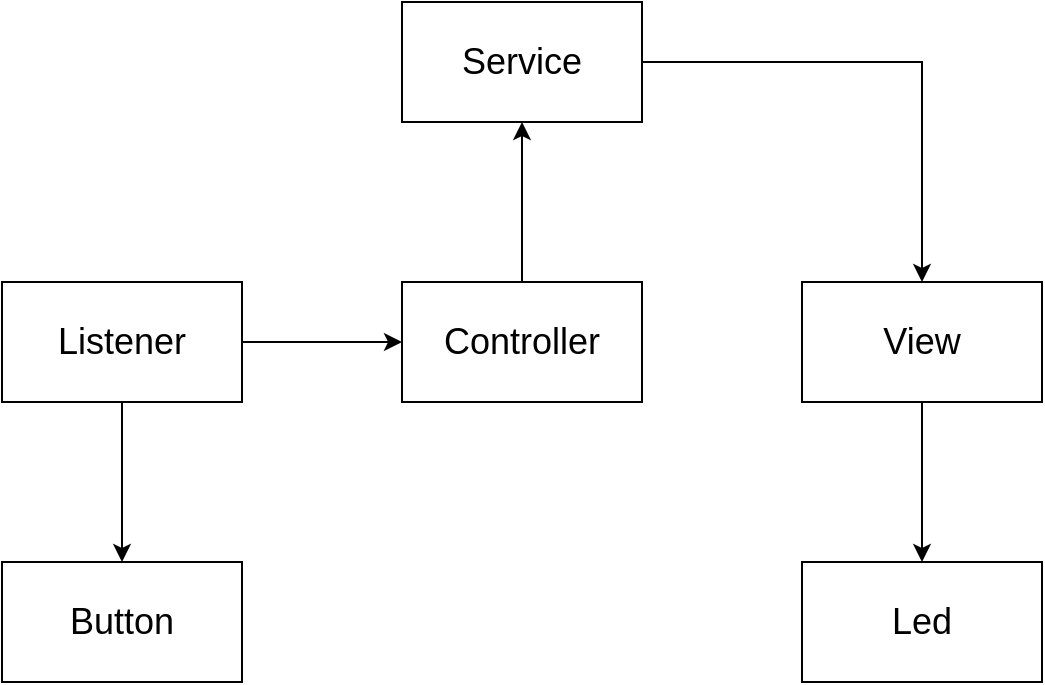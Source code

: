 <mxfile>
    <diagram id="rwZVFnb9-4XuviEcM_qo" name="페이지-1">
        <mxGraphModel dx="990" dy="574" grid="1" gridSize="10" guides="1" tooltips="1" connect="1" arrows="1" fold="1" page="1" pageScale="1" pageWidth="827" pageHeight="1169" math="0" shadow="0">
            <root>
                <mxCell id="0"/>
                <mxCell id="1" parent="0"/>
                <mxCell id="2" value="Button" style="whiteSpace=wrap;html=1;fontSize=18;" parent="1" vertex="1">
                    <mxGeometry x="110" y="400" width="120" height="60" as="geometry"/>
                </mxCell>
                <mxCell id="6" value="" style="edgeStyle=none;html=1;fontSize=18;" parent="1" source="4" target="2" edge="1">
                    <mxGeometry relative="1" as="geometry"/>
                </mxCell>
                <mxCell id="8" value="" style="edgeStyle=none;html=1;fontSize=18;" parent="1" source="4" target="7" edge="1">
                    <mxGeometry relative="1" as="geometry"/>
                </mxCell>
                <mxCell id="4" value="Listener" style="whiteSpace=wrap;html=1;fontSize=18;" parent="1" vertex="1">
                    <mxGeometry x="110" y="260" width="120" height="60" as="geometry"/>
                </mxCell>
                <mxCell id="14" value="" style="edgeStyle=none;html=1;fontSize=18;" parent="1" source="7" target="13" edge="1">
                    <mxGeometry relative="1" as="geometry"/>
                </mxCell>
                <mxCell id="7" value="Controller" style="whiteSpace=wrap;html=1;fontSize=18;" parent="1" vertex="1">
                    <mxGeometry x="310" y="260" width="120" height="60" as="geometry"/>
                </mxCell>
                <mxCell id="12" value="" style="edgeStyle=none;html=1;fontSize=18;" parent="1" source="9" target="11" edge="1">
                    <mxGeometry relative="1" as="geometry"/>
                </mxCell>
                <mxCell id="9" value="View" style="whiteSpace=wrap;html=1;fontSize=18;" parent="1" vertex="1">
                    <mxGeometry x="510" y="260" width="120" height="60" as="geometry"/>
                </mxCell>
                <mxCell id="11" value="Led" style="whiteSpace=wrap;html=1;fontSize=18;" parent="1" vertex="1">
                    <mxGeometry x="510" y="400" width="120" height="60" as="geometry"/>
                </mxCell>
                <mxCell id="15" style="edgeStyle=orthogonalEdgeStyle;html=1;exitX=1;exitY=0.5;exitDx=0;exitDy=0;entryX=0.5;entryY=0;entryDx=0;entryDy=0;fontSize=18;rounded=0;" parent="1" source="13" target="9" edge="1">
                    <mxGeometry relative="1" as="geometry"/>
                </mxCell>
                <mxCell id="13" value="Service" style="whiteSpace=wrap;html=1;fontSize=18;" parent="1" vertex="1">
                    <mxGeometry x="310" y="120" width="120" height="60" as="geometry"/>
                </mxCell>
            </root>
        </mxGraphModel>
    </diagram>
    <diagram id="JMYObuIH1QSER_L9iBrt" name="페이지-2">
        <mxGraphModel dx="889" dy="575" grid="1" gridSize="10" guides="1" tooltips="1" connect="1" arrows="1" fold="1" page="1" pageScale="1" pageWidth="827" pageHeight="1169" math="0" shadow="0">
            <root>
                <mxCell id="Q607Y2rKxZQUFugG3BdK-0"/>
                <mxCell id="Q607Y2rKxZQUFugG3BdK-1" parent="Q607Y2rKxZQUFugG3BdK-0"/>
                <mxCell id="XUThxh31XiLSm-2z7mRA-0" value="Button" style="whiteSpace=wrap;html=1;fontSize=18;" parent="Q607Y2rKxZQUFugG3BdK-1" vertex="1">
                    <mxGeometry x="150" y="220" width="120" height="60" as="geometry"/>
                </mxCell>
                <mxCell id="XUThxh31XiLSm-2z7mRA-1" value="" style="edgeStyle=none;html=1;fontSize=18;" parent="Q607Y2rKxZQUFugG3BdK-1" source="XUThxh31XiLSm-2z7mRA-2" target="XUThxh31XiLSm-2z7mRA-0" edge="1">
                    <mxGeometry relative="1" as="geometry"/>
                </mxCell>
                <mxCell id="Xn4zP_rzqBb-KwKWEkbt-1" style="edgeStyle=orthogonalEdgeStyle;rounded=0;html=1;exitX=1;exitY=0.5;exitDx=0;exitDy=0;fontSize=18;" parent="Q607Y2rKxZQUFugG3BdK-1" source="XUThxh31XiLSm-2z7mRA-2" target="Xn4zP_rzqBb-KwKWEkbt-0" edge="1">
                    <mxGeometry relative="1" as="geometry"/>
                </mxCell>
                <mxCell id="XUThxh31XiLSm-2z7mRA-2" value="Listener" style="whiteSpace=wrap;html=1;fontSize=18;" parent="Q607Y2rKxZQUFugG3BdK-1" vertex="1">
                    <mxGeometry x="150" y="80" width="120" height="60" as="geometry"/>
                </mxCell>
                <mxCell id="XUThxh31XiLSm-2z7mRA-3" value="LED" style="whiteSpace=wrap;html=1;fontSize=18;" parent="Q607Y2rKxZQUFugG3BdK-1" vertex="1">
                    <mxGeometry x="540" y="220" width="120" height="60" as="geometry"/>
                </mxCell>
                <mxCell id="XUThxh31XiLSm-2z7mRA-6" value="이벤트 감시 기능" style="text;html=1;align=center;verticalAlign=middle;resizable=0;points=[];autosize=1;strokeColor=none;fillColor=none;fontSize=18;" parent="Q607Y2rKxZQUFugG3BdK-1" vertex="1">
                    <mxGeometry x="135" y="50" width="150" height="30" as="geometry"/>
                </mxCell>
                <mxCell id="z8fZrk0xQkMEeZACTWGU-1" style="edgeStyle=orthogonalEdgeStyle;rounded=0;html=1;exitX=1;exitY=0.5;exitDx=0;exitDy=0;entryX=0;entryY=0.5;entryDx=0;entryDy=0;fontSize=18;" parent="Q607Y2rKxZQUFugG3BdK-1" source="Xn4zP_rzqBb-KwKWEkbt-0" target="z8fZrk0xQkMEeZACTWGU-0" edge="1">
                    <mxGeometry relative="1" as="geometry"/>
                </mxCell>
                <mxCell id="Xn4zP_rzqBb-KwKWEkbt-0" value="controller" style="whiteSpace=wrap;html=1;fontSize=18;" parent="Q607Y2rKxZQUFugG3BdK-1" vertex="1">
                    <mxGeometry x="350" y="80" width="120" height="60" as="geometry"/>
                </mxCell>
                <mxCell id="z8fZrk0xQkMEeZACTWGU-2" style="edgeStyle=orthogonalEdgeStyle;rounded=0;html=1;exitX=0.5;exitY=1;exitDx=0;exitDy=0;fontSize=18;" parent="Q607Y2rKxZQUFugG3BdK-1" source="z8fZrk0xQkMEeZACTWGU-0" target="XUThxh31XiLSm-2z7mRA-3" edge="1">
                    <mxGeometry relative="1" as="geometry"/>
                </mxCell>
                <mxCell id="z8fZrk0xQkMEeZACTWGU-0" value="View" style="whiteSpace=wrap;html=1;fontSize=18;" parent="Q607Y2rKxZQUFugG3BdK-1" vertex="1">
                    <mxGeometry x="540" y="80" width="120" height="60" as="geometry"/>
                </mxCell>
                <mxCell id="DvL0vwsPSO0-ldlwgtwO-0" value="Data 분배" style="text;html=1;align=center;verticalAlign=middle;resizable=0;points=[];autosize=1;strokeColor=none;fillColor=none;fontSize=18;" vertex="1" parent="Q607Y2rKxZQUFugG3BdK-1">
                    <mxGeometry x="369" y="50" width="90" height="30" as="geometry"/>
                </mxCell>
                <mxCell id="DvL0vwsPSO0-ldlwgtwO-1" value="출력 담당" style="text;html=1;align=center;verticalAlign=middle;resizable=0;points=[];autosize=1;strokeColor=none;fillColor=none;fontSize=18;" vertex="1" parent="Q607Y2rKxZQUFugG3BdK-1">
                    <mxGeometry x="555" y="50" width="90" height="30" as="geometry"/>
                </mxCell>
                <mxCell id="DvL0vwsPSO0-ldlwgtwO-2" value="밝기에 따른 LED 개수 ON/OFF" style="text;html=1;align=center;verticalAlign=middle;resizable=0;points=[];autosize=1;strokeColor=none;fillColor=none;fontSize=18;" vertex="1" parent="Q607Y2rKxZQUFugG3BdK-1">
                    <mxGeometry x="470" y="280" width="260" height="30" as="geometry"/>
                </mxCell>
                <mxCell id="DvL0vwsPSO0-ldlwgtwO-3" value="밝기 조정 버튼" style="text;html=1;align=center;verticalAlign=middle;resizable=0;points=[];autosize=1;strokeColor=none;fillColor=none;fontSize=18;" vertex="1" parent="Q607Y2rKxZQUFugG3BdK-1">
                    <mxGeometry x="145" y="280" width="130" height="30" as="geometry"/>
                </mxCell>
                <mxCell id="DvL0vwsPSO0-ldlwgtwO-4" value="상태 머신" style="text;html=1;align=center;verticalAlign=middle;resizable=0;points=[];autosize=1;strokeColor=none;fillColor=none;fontSize=18;" vertex="1" parent="Q607Y2rKxZQUFugG3BdK-1">
                    <mxGeometry x="369" y="140" width="90" height="30" as="geometry"/>
                </mxCell>
                <mxCell id="DvL0vwsPSO0-ldlwgtwO-5" value="과제 : 버튼 1개로 LED 5개 제어&lt;br&gt;한번 누를때마다 한개씩 켜지다가 5개 넘어가면 다꺼짐" style="text;html=1;align=center;verticalAlign=middle;resizable=0;points=[];autosize=1;strokeColor=none;fillColor=none;fontSize=18;" vertex="1" parent="Q607Y2rKxZQUFugG3BdK-1">
                    <mxGeometry x="170" y="320" width="450" height="50" as="geometry"/>
                </mxCell>
            </root>
        </mxGraphModel>
    </diagram>
    <diagram id="QWQgNj7xaS9iXt1IkC2c" name="Page-3">
        <mxGraphModel dx="1080" dy="391" grid="1" gridSize="10" guides="1" tooltips="1" connect="1" arrows="1" fold="1" page="1" pageScale="1" pageWidth="827" pageHeight="1169" math="0" shadow="0">
            <root>
                <mxCell id="5h07jUuK7hL_kC0C71E2-0"/>
                <mxCell id="5h07jUuK7hL_kC0C71E2-1" parent="5h07jUuK7hL_kC0C71E2-0"/>
                <mxCell id="5h07jUuK7hL_kC0C71E2-2" value="Button" style="whiteSpace=wrap;html=1;fontSize=18;" parent="5h07jUuK7hL_kC0C71E2-1" vertex="1">
                    <mxGeometry x="119" y="470" width="120" height="60" as="geometry"/>
                </mxCell>
                <mxCell id="5h07jUuK7hL_kC0C71E2-3" value="" style="edgeStyle=none;html=1;fontSize=18;" parent="5h07jUuK7hL_kC0C71E2-1" source="5h07jUuK7hL_kC0C71E2-5" target="5h07jUuK7hL_kC0C71E2-2" edge="1">
                    <mxGeometry relative="1" as="geometry"/>
                </mxCell>
                <mxCell id="5h07jUuK7hL_kC0C71E2-4" value="" style="edgeStyle=none;html=1;fontSize=18;" parent="5h07jUuK7hL_kC0C71E2-1" source="5h07jUuK7hL_kC0C71E2-5" target="5h07jUuK7hL_kC0C71E2-7" edge="1">
                    <mxGeometry relative="1" as="geometry"/>
                </mxCell>
                <mxCell id="5h07jUuK7hL_kC0C71E2-5" value="Listener" style="whiteSpace=wrap;html=1;fontSize=18;" parent="5h07jUuK7hL_kC0C71E2-1" vertex="1">
                    <mxGeometry x="119" y="330" width="120" height="60" as="geometry"/>
                </mxCell>
                <mxCell id="5h07jUuK7hL_kC0C71E2-6" value="" style="edgeStyle=none;html=1;fontSize=18;" parent="5h07jUuK7hL_kC0C71E2-1" source="5h07jUuK7hL_kC0C71E2-7" target="5h07jUuK7hL_kC0C71E2-12" edge="1">
                    <mxGeometry relative="1" as="geometry"/>
                </mxCell>
                <mxCell id="5h07jUuK7hL_kC0C71E2-7" value="Controller" style="whiteSpace=wrap;html=1;fontSize=18;" parent="5h07jUuK7hL_kC0C71E2-1" vertex="1">
                    <mxGeometry x="319" y="330" width="120" height="60" as="geometry"/>
                </mxCell>
                <mxCell id="5h07jUuK7hL_kC0C71E2-8" value="" style="edgeStyle=none;html=1;fontSize=18;" parent="5h07jUuK7hL_kC0C71E2-1" source="5h07jUuK7hL_kC0C71E2-9" target="5h07jUuK7hL_kC0C71E2-10" edge="1">
                    <mxGeometry relative="1" as="geometry"/>
                </mxCell>
                <mxCell id="ikoayu39LveeOcxt5L2B-4" style="edgeStyle=none;html=1;exitX=1;exitY=0;exitDx=0;exitDy=0;" parent="5h07jUuK7hL_kC0C71E2-1" source="5h07jUuK7hL_kC0C71E2-9" edge="1">
                    <mxGeometry relative="1" as="geometry">
                        <mxPoint x="639.235" y="160" as="targetPoint"/>
                    </mxGeometry>
                </mxCell>
                <mxCell id="5h07jUuK7hL_kC0C71E2-9" value="View" style="whiteSpace=wrap;html=1;fontSize=18;" parent="5h07jUuK7hL_kC0C71E2-1" vertex="1">
                    <mxGeometry x="519" y="330" width="120" height="60" as="geometry"/>
                </mxCell>
                <mxCell id="5h07jUuK7hL_kC0C71E2-10" value="Led" style="whiteSpace=wrap;html=1;fontSize=18;" parent="5h07jUuK7hL_kC0C71E2-1" vertex="1">
                    <mxGeometry x="519" y="470" width="120" height="60" as="geometry"/>
                </mxCell>
                <mxCell id="5h07jUuK7hL_kC0C71E2-11" style="edgeStyle=orthogonalEdgeStyle;html=1;exitX=1;exitY=0.5;exitDx=0;exitDy=0;entryX=0.5;entryY=0;entryDx=0;entryDy=0;fontSize=18;rounded=0;" parent="5h07jUuK7hL_kC0C71E2-1" source="5h07jUuK7hL_kC0C71E2-12" target="5h07jUuK7hL_kC0C71E2-9" edge="1">
                    <mxGeometry relative="1" as="geometry"/>
                </mxCell>
                <mxCell id="ikoayu39LveeOcxt5L2B-3" style="edgeStyle=none;html=1;exitX=1;exitY=0;exitDx=0;exitDy=0;entryX=0;entryY=0.5;entryDx=0;entryDy=0;" parent="5h07jUuK7hL_kC0C71E2-1" source="5h07jUuK7hL_kC0C71E2-12" target="ikoayu39LveeOcxt5L2B-1" edge="1">
                    <mxGeometry relative="1" as="geometry">
                        <Array as="points">
                            <mxPoint x="439" y="130"/>
                        </Array>
                    </mxGeometry>
                </mxCell>
                <mxCell id="5h07jUuK7hL_kC0C71E2-12" value="Service" style="whiteSpace=wrap;html=1;fontSize=18;" parent="5h07jUuK7hL_kC0C71E2-1" vertex="1">
                    <mxGeometry x="319" y="190" width="120" height="60" as="geometry"/>
                </mxCell>
                <mxCell id="JslcRb93tGOdgrSZfQcE-0" value="이벤트 감시 기능" style="text;html=1;align=center;verticalAlign=middle;resizable=0;points=[];autosize=1;strokeColor=none;fillColor=none;fontSize=18;" parent="5h07jUuK7hL_kC0C71E2-1" vertex="1">
                    <mxGeometry x="109" y="300" width="150" height="30" as="geometry"/>
                </mxCell>
                <mxCell id="JslcRb93tGOdgrSZfQcE-1" value="Data 분배" style="text;html=1;align=center;verticalAlign=middle;resizable=0;points=[];autosize=1;strokeColor=none;fillColor=none;fontSize=18;" parent="5h07jUuK7hL_kC0C71E2-1" vertex="1">
                    <mxGeometry x="343" y="300" width="90" height="30" as="geometry"/>
                </mxCell>
                <mxCell id="JslcRb93tGOdgrSZfQcE-2" value="출력 담당" style="text;html=1;align=center;verticalAlign=middle;resizable=0;points=[];autosize=1;strokeColor=none;fillColor=none;fontSize=18;" parent="5h07jUuK7hL_kC0C71E2-1" vertex="1">
                    <mxGeometry x="529" y="300" width="90" height="30" as="geometry"/>
                </mxCell>
                <mxCell id="8RJoNgfPAQQQIVhC-n6s-0" value="밝기에 따른 LED 개수 ON/OFF" style="text;html=1;align=center;verticalAlign=middle;resizable=0;points=[];autosize=1;strokeColor=none;fillColor=none;fontSize=18;" parent="5h07jUuK7hL_kC0C71E2-1" vertex="1">
                    <mxGeometry x="434" y="530" width="260" height="30" as="geometry"/>
                </mxCell>
                <mxCell id="8RJoNgfPAQQQIVhC-n6s-1" value="밝기 조정 버튼" style="text;html=1;align=center;verticalAlign=middle;resizable=0;points=[];autosize=1;strokeColor=none;fillColor=none;fontSize=18;" parent="5h07jUuK7hL_kC0C71E2-1" vertex="1">
                    <mxGeometry x="109" y="530" width="130" height="30" as="geometry"/>
                </mxCell>
                <mxCell id="ikoayu39LveeOcxt5L2B-0" value="상태 머신" style="text;html=1;align=center;verticalAlign=middle;resizable=0;points=[];autosize=1;strokeColor=none;fillColor=none;fontSize=18;" parent="5h07jUuK7hL_kC0C71E2-1" vertex="1">
                    <mxGeometry x="334" y="160" width="90" height="30" as="geometry"/>
                </mxCell>
                <mxCell id="ikoayu39LveeOcxt5L2B-1" value="&amp;lt;&amp;lt;enum&amp;gt;&amp;gt;&lt;br&gt;lightState" style="whiteSpace=wrap;html=1;fontSize=18;" parent="5h07jUuK7hL_kC0C71E2-1" vertex="1">
                    <mxGeometry x="519" y="100" width="120" height="60" as="geometry"/>
                </mxCell>
            </root>
        </mxGraphModel>
    </diagram>
    <diagram id="5aWoL5b623gk_hBhjLDa" name="Page-4">
        <mxGraphModel dx="990" dy="574" grid="1" gridSize="10" guides="1" tooltips="1" connect="1" arrows="1" fold="1" page="1" pageScale="1" pageWidth="827" pageHeight="1169" math="0" shadow="0">
            <root>
                <mxCell id="2PxVSmzDnWjnGNBgVdW4-0"/>
                <mxCell id="2PxVSmzDnWjnGNBgVdW4-1" parent="2PxVSmzDnWjnGNBgVdW4-0"/>
                <mxCell id="2PxVSmzDnWjnGNBgVdW4-2" value="" style="edgeStyle=none;html=1;fontSize=14;rounded=1;" parent="2PxVSmzDnWjnGNBgVdW4-1" source="2PxVSmzDnWjnGNBgVdW4-5" target="2PxVSmzDnWjnGNBgVdW4-8" edge="1">
                    <mxGeometry relative="1" as="geometry"/>
                </mxCell>
                <mxCell id="2PxVSmzDnWjnGNBgVdW4-3" value="" style="edgeStyle=none;html=1;fontSize=14;rounded=1;" parent="2PxVSmzDnWjnGNBgVdW4-1" source="2PxVSmzDnWjnGNBgVdW4-5" target="2PxVSmzDnWjnGNBgVdW4-6" edge="1">
                    <mxGeometry relative="1" as="geometry"/>
                </mxCell>
                <mxCell id="2PxVSmzDnWjnGNBgVdW4-4" style="edgeStyle=none;html=1;exitX=0.5;exitY=1;exitDx=0;exitDy=0;entryX=0.5;entryY=0;entryDx=0;entryDy=0;fontSize=14;rounded=1;" parent="2PxVSmzDnWjnGNBgVdW4-1" source="2PxVSmzDnWjnGNBgVdW4-5" target="2PxVSmzDnWjnGNBgVdW4-21" edge="1">
                    <mxGeometry relative="1" as="geometry">
                        <Array as="points">
                            <mxPoint x="180" y="260"/>
                            <mxPoint x="340" y="260"/>
                        </Array>
                    </mxGeometry>
                </mxCell>
                <mxCell id="2PxVSmzDnWjnGNBgVdW4-5" value="&lt;b&gt;&lt;font style=&quot;font-size: 14px&quot;&gt;Listener&lt;/font&gt;&lt;/b&gt;" style="rounded=1;whiteSpace=wrap;html=1;" parent="2PxVSmzDnWjnGNBgVdW4-1" vertex="1">
                    <mxGeometry x="120" y="200" width="120" height="40" as="geometry"/>
                </mxCell>
                <mxCell id="2PxVSmzDnWjnGNBgVdW4-6" value="&lt;span style=&quot;font-size: 14px&quot;&gt;&lt;b&gt;Button&lt;/b&gt;&lt;/span&gt;" style="rounded=1;whiteSpace=wrap;html=1;" parent="2PxVSmzDnWjnGNBgVdW4-1" vertex="1">
                    <mxGeometry x="120" y="280" width="120" height="40" as="geometry"/>
                </mxCell>
                <mxCell id="2PxVSmzDnWjnGNBgVdW4-7" value="" style="edgeStyle=none;html=1;fontSize=14;rounded=1;" parent="2PxVSmzDnWjnGNBgVdW4-1" source="2PxVSmzDnWjnGNBgVdW4-8" target="2PxVSmzDnWjnGNBgVdW4-10" edge="1">
                    <mxGeometry relative="1" as="geometry"/>
                </mxCell>
                <mxCell id="2PxVSmzDnWjnGNBgVdW4-8" value="&lt;b&gt;&lt;font style=&quot;font-size: 14px&quot;&gt;Controller&lt;/font&gt;&lt;/b&gt;" style="rounded=1;whiteSpace=wrap;html=1;" parent="2PxVSmzDnWjnGNBgVdW4-1" vertex="1">
                    <mxGeometry x="280" y="200" width="120" height="40" as="geometry"/>
                </mxCell>
                <mxCell id="2PxVSmzDnWjnGNBgVdW4-9" style="edgeStyle=none;html=1;exitX=1;exitY=0.5;exitDx=0;exitDy=0;entryX=0.5;entryY=0;entryDx=0;entryDy=0;fontSize=14;rounded=1;" parent="2PxVSmzDnWjnGNBgVdW4-1" source="2PxVSmzDnWjnGNBgVdW4-10" target="2PxVSmzDnWjnGNBgVdW4-12" edge="1">
                    <mxGeometry relative="1" as="geometry">
                        <Array as="points">
                            <mxPoint x="500" y="140"/>
                        </Array>
                    </mxGeometry>
                </mxCell>
                <mxCell id="2PxVSmzDnWjnGNBgVdW4-10" value="&lt;b&gt;&lt;font style=&quot;font-size: 14px&quot;&gt;StandLight&lt;br&gt;Service&lt;/font&gt;&lt;/b&gt;" style="rounded=1;whiteSpace=wrap;html=1;" parent="2PxVSmzDnWjnGNBgVdW4-1" vertex="1">
                    <mxGeometry x="280" y="120" width="120" height="40" as="geometry"/>
                </mxCell>
                <mxCell id="2PxVSmzDnWjnGNBgVdW4-11" value="" style="edgeStyle=none;html=1;fontSize=14;rounded=1;" parent="2PxVSmzDnWjnGNBgVdW4-1" source="2PxVSmzDnWjnGNBgVdW4-12" target="2PxVSmzDnWjnGNBgVdW4-13" edge="1">
                    <mxGeometry relative="1" as="geometry"/>
                </mxCell>
                <mxCell id="2PxVSmzDnWjnGNBgVdW4-12" value="&lt;b&gt;&lt;font style=&quot;font-size: 14px&quot;&gt;View&lt;/font&gt;&lt;/b&gt;" style="rounded=1;whiteSpace=wrap;html=1;" parent="2PxVSmzDnWjnGNBgVdW4-1" vertex="1">
                    <mxGeometry x="440" y="200" width="120" height="40" as="geometry"/>
                </mxCell>
                <mxCell id="2PxVSmzDnWjnGNBgVdW4-13" value="&lt;b&gt;&lt;font style=&quot;font-size: 14px&quot;&gt;LED&lt;/font&gt;&lt;/b&gt;" style="rounded=1;whiteSpace=wrap;html=1;" parent="2PxVSmzDnWjnGNBgVdW4-1" vertex="1">
                    <mxGeometry x="440" y="280" width="120" height="40" as="geometry"/>
                </mxCell>
                <mxCell id="2PxVSmzDnWjnGNBgVdW4-14" value="&lt;b&gt;&lt;font style=&quot;font-size: 14px&quot;&gt;LCD&lt;/font&gt;&lt;/b&gt;" style="rounded=1;whiteSpace=wrap;html=1;" parent="2PxVSmzDnWjnGNBgVdW4-1" vertex="1">
                    <mxGeometry x="600" y="280" width="120" height="40" as="geometry"/>
                </mxCell>
                <mxCell id="2PxVSmzDnWjnGNBgVdW4-15" value="요구 사항&lt;br&gt;스탠드 밝기 조절 + 시계&lt;br&gt;&lt;br&gt;- 1번 버튼 밝기 조절&lt;br&gt;- 2번 시계 BackLight On/Off&lt;br&gt;" style="text;html=1;strokeColor=none;fillColor=none;align=left;verticalAlign=middle;whiteSpace=wrap;rounded=1;fontSize=14;" parent="2PxVSmzDnWjnGNBgVdW4-1" vertex="1">
                    <mxGeometry x="120" y="370" width="520" height="150" as="geometry"/>
                </mxCell>
                <mxCell id="2PxVSmzDnWjnGNBgVdW4-16" value="&lt;span style=&quot;font-size: 14px&quot;&gt;&lt;b&gt;ClockService&lt;/b&gt;&lt;/span&gt;" style="rounded=1;whiteSpace=wrap;html=1;" parent="2PxVSmzDnWjnGNBgVdW4-1" vertex="1">
                    <mxGeometry x="120" y="120" width="120" height="40" as="geometry"/>
                </mxCell>
                <mxCell id="2PxVSmzDnWjnGNBgVdW4-17" value="" style="endArrow=classic;html=1;fontSize=14;entryX=0.5;entryY=1;entryDx=0;entryDy=0;exitX=0.5;exitY=0;exitDx=0;exitDy=0;rounded=1;" parent="2PxVSmzDnWjnGNBgVdW4-1" source="2PxVSmzDnWjnGNBgVdW4-8" target="2PxVSmzDnWjnGNBgVdW4-16" edge="1">
                    <mxGeometry width="50" height="50" relative="1" as="geometry">
                        <mxPoint x="330" y="310" as="sourcePoint"/>
                        <mxPoint x="380" y="260" as="targetPoint"/>
                        <Array as="points">
                            <mxPoint x="340" y="180"/>
                            <mxPoint x="180" y="180"/>
                        </Array>
                    </mxGeometry>
                </mxCell>
                <mxCell id="2PxVSmzDnWjnGNBgVdW4-18" value="" style="endArrow=classic;html=1;fontSize=14;exitX=0.5;exitY=0;exitDx=0;exitDy=0;entryX=0.5;entryY=0;entryDx=0;entryDy=0;rounded=1;" parent="2PxVSmzDnWjnGNBgVdW4-1" source="2PxVSmzDnWjnGNBgVdW4-16" target="2PxVSmzDnWjnGNBgVdW4-20" edge="1">
                    <mxGeometry width="50" height="50" relative="1" as="geometry">
                        <mxPoint x="330" y="220" as="sourcePoint"/>
                        <mxPoint x="380" y="170" as="targetPoint"/>
                        <Array as="points">
                            <mxPoint x="180" y="80"/>
                            <mxPoint x="660" y="80"/>
                        </Array>
                    </mxGeometry>
                </mxCell>
                <mxCell id="2PxVSmzDnWjnGNBgVdW4-19" value="" style="edgeStyle=none;html=1;fontSize=14;rounded=1;" parent="2PxVSmzDnWjnGNBgVdW4-1" source="2PxVSmzDnWjnGNBgVdW4-20" target="2PxVSmzDnWjnGNBgVdW4-14" edge="1">
                    <mxGeometry relative="1" as="geometry"/>
                </mxCell>
                <mxCell id="2PxVSmzDnWjnGNBgVdW4-20" value="&lt;b&gt;&lt;font style=&quot;font-size: 14px&quot;&gt;Clock&lt;br&gt;View&lt;/font&gt;&lt;/b&gt;" style="rounded=1;whiteSpace=wrap;html=1;" parent="2PxVSmzDnWjnGNBgVdW4-1" vertex="1">
                    <mxGeometry x="600" y="200" width="120" height="40" as="geometry"/>
                </mxCell>
                <mxCell id="2PxVSmzDnWjnGNBgVdW4-21" value="&lt;span style=&quot;font-size: 14px&quot;&gt;&lt;b&gt;ClockCheck&lt;/b&gt;&lt;/span&gt;" style="rounded=1;whiteSpace=wrap;html=1;" parent="2PxVSmzDnWjnGNBgVdW4-1" vertex="1">
                    <mxGeometry x="280" y="280" width="120" height="40" as="geometry"/>
                </mxCell>
                <mxCell id="2PxVSmzDnWjnGNBgVdW4-22" value="2" style="text;html=1;strokeColor=none;fillColor=none;align=center;verticalAlign=middle;whiteSpace=wrap;rounded=0;fontSize=14;" parent="2PxVSmzDnWjnGNBgVdW4-1" vertex="1">
                    <mxGeometry x="170" y="260" width="60" height="30" as="geometry"/>
                </mxCell>
                <mxCell id="2PxVSmzDnWjnGNBgVdW4-23" value="5" style="text;html=1;strokeColor=none;fillColor=none;align=center;verticalAlign=middle;whiteSpace=wrap;rounded=0;fontSize=14;" parent="2PxVSmzDnWjnGNBgVdW4-1" vertex="1">
                    <mxGeometry x="490" y="260" width="60" height="30" as="geometry"/>
                </mxCell>
            </root>
        </mxGraphModel>
    </diagram>
    <diagram id="bKTrU44tuVr0iP20ei00" name="Page-5">
        <mxGraphModel dx="1080" dy="820" grid="1" gridSize="10" guides="1" tooltips="1" connect="1" arrows="1" fold="1" page="1" pageScale="1" pageWidth="827" pageHeight="1169" math="0" shadow="0">
            <root>
                <mxCell id="f1mcjPqgYPUA-9DvgXTx-0"/>
                <mxCell id="f1mcjPqgYPUA-9DvgXTx-1" parent="f1mcjPqgYPUA-9DvgXTx-0"/>
                <mxCell id="f1mcjPqgYPUA-9DvgXTx-2" value="" style="edgeStyle=none;html=1;fontSize=14;rounded=1;" edge="1" parent="f1mcjPqgYPUA-9DvgXTx-1" source="f1mcjPqgYPUA-9DvgXTx-5" target="f1mcjPqgYPUA-9DvgXTx-8">
                    <mxGeometry relative="1" as="geometry"/>
                </mxCell>
                <mxCell id="f1mcjPqgYPUA-9DvgXTx-3" value="" style="edgeStyle=none;html=1;fontSize=14;rounded=1;" edge="1" parent="f1mcjPqgYPUA-9DvgXTx-1" source="f1mcjPqgYPUA-9DvgXTx-5" target="f1mcjPqgYPUA-9DvgXTx-6">
                    <mxGeometry relative="1" as="geometry"/>
                </mxCell>
                <mxCell id="f1mcjPqgYPUA-9DvgXTx-4" style="edgeStyle=none;html=1;exitX=0.5;exitY=1;exitDx=0;exitDy=0;entryX=0.5;entryY=0;entryDx=0;entryDy=0;fontSize=14;rounded=1;" edge="1" parent="f1mcjPqgYPUA-9DvgXTx-1" source="f1mcjPqgYPUA-9DvgXTx-5" target="f1mcjPqgYPUA-9DvgXTx-21">
                    <mxGeometry relative="1" as="geometry">
                        <Array as="points">
                            <mxPoint x="254" y="260"/>
                            <mxPoint x="414" y="260"/>
                        </Array>
                    </mxGeometry>
                </mxCell>
                <mxCell id="f1mcjPqgYPUA-9DvgXTx-26" style="edgeStyle=orthogonalEdgeStyle;html=1;exitX=0.5;exitY=1;exitDx=0;exitDy=0;entryX=0.5;entryY=0;entryDx=0;entryDy=0;" edge="1" parent="f1mcjPqgYPUA-9DvgXTx-1" source="f1mcjPqgYPUA-9DvgXTx-5" target="f1mcjPqgYPUA-9DvgXTx-25">
                    <mxGeometry relative="1" as="geometry"/>
                </mxCell>
                <mxCell id="f1mcjPqgYPUA-9DvgXTx-5" value="&lt;b&gt;&lt;font style=&quot;font-size: 14px&quot;&gt;Listener&lt;/font&gt;&lt;/b&gt;" style="rounded=1;whiteSpace=wrap;html=1;" vertex="1" parent="f1mcjPqgYPUA-9DvgXTx-1">
                    <mxGeometry x="194" y="200" width="120" height="40" as="geometry"/>
                </mxCell>
                <mxCell id="f1mcjPqgYPUA-9DvgXTx-6" value="&lt;span style=&quot;font-size: 14px&quot;&gt;&lt;b&gt;Mode&lt;br&gt;Button&lt;/b&gt;&lt;/span&gt;" style="rounded=1;whiteSpace=wrap;html=1;" vertex="1" parent="f1mcjPqgYPUA-9DvgXTx-1">
                    <mxGeometry x="194" y="280" width="120" height="40" as="geometry"/>
                </mxCell>
                <mxCell id="f1mcjPqgYPUA-9DvgXTx-7" value="" style="edgeStyle=none;html=1;fontSize=14;rounded=1;" edge="1" parent="f1mcjPqgYPUA-9DvgXTx-1" source="f1mcjPqgYPUA-9DvgXTx-8" target="f1mcjPqgYPUA-9DvgXTx-10">
                    <mxGeometry relative="1" as="geometry"/>
                </mxCell>
                <mxCell id="f1mcjPqgYPUA-9DvgXTx-8" value="&lt;b&gt;&lt;font style=&quot;font-size: 14px&quot;&gt;Controller&lt;/font&gt;&lt;/b&gt;" style="rounded=1;whiteSpace=wrap;html=1;" vertex="1" parent="f1mcjPqgYPUA-9DvgXTx-1">
                    <mxGeometry x="354" y="200" width="120" height="40" as="geometry"/>
                </mxCell>
                <mxCell id="f1mcjPqgYPUA-9DvgXTx-9" style="edgeStyle=none;html=1;exitX=1;exitY=0.5;exitDx=0;exitDy=0;entryX=0.5;entryY=0;entryDx=0;entryDy=0;fontSize=14;rounded=1;" edge="1" parent="f1mcjPqgYPUA-9DvgXTx-1" source="f1mcjPqgYPUA-9DvgXTx-10" target="f1mcjPqgYPUA-9DvgXTx-12">
                    <mxGeometry relative="1" as="geometry">
                        <Array as="points">
                            <mxPoint x="574" y="140"/>
                        </Array>
                    </mxGeometry>
                </mxCell>
                <mxCell id="f1mcjPqgYPUA-9DvgXTx-10" value="&lt;b&gt;&lt;font style=&quot;font-size: 14px&quot;&gt;StandLight&lt;br&gt;Service&lt;/font&gt;&lt;/b&gt;" style="rounded=1;whiteSpace=wrap;html=1;" vertex="1" parent="f1mcjPqgYPUA-9DvgXTx-1">
                    <mxGeometry x="354" y="120" width="120" height="40" as="geometry"/>
                </mxCell>
                <mxCell id="f1mcjPqgYPUA-9DvgXTx-11" value="" style="edgeStyle=none;html=1;fontSize=14;rounded=1;" edge="1" parent="f1mcjPqgYPUA-9DvgXTx-1" source="f1mcjPqgYPUA-9DvgXTx-12" target="f1mcjPqgYPUA-9DvgXTx-13">
                    <mxGeometry relative="1" as="geometry"/>
                </mxCell>
                <mxCell id="f1mcjPqgYPUA-9DvgXTx-24" style="edgeStyle=orthogonalEdgeStyle;html=1;exitX=0.5;exitY=1;exitDx=0;exitDy=0;entryX=0.5;entryY=0;entryDx=0;entryDy=0;" edge="1" parent="f1mcjPqgYPUA-9DvgXTx-1" source="f1mcjPqgYPUA-9DvgXTx-12" target="f1mcjPqgYPUA-9DvgXTx-14">
                    <mxGeometry relative="1" as="geometry"/>
                </mxCell>
                <mxCell id="f1mcjPqgYPUA-9DvgXTx-12" value="&lt;b&gt;&lt;font style=&quot;font-size: 14px&quot;&gt;View&lt;/font&gt;&lt;/b&gt;" style="rounded=1;whiteSpace=wrap;html=1;" vertex="1" parent="f1mcjPqgYPUA-9DvgXTx-1">
                    <mxGeometry x="514" y="200" width="120" height="40" as="geometry"/>
                </mxCell>
                <mxCell id="f1mcjPqgYPUA-9DvgXTx-13" value="&lt;b&gt;&lt;font style=&quot;font-size: 14px&quot;&gt;LED&lt;/font&gt;&lt;/b&gt;" style="rounded=1;whiteSpace=wrap;html=1;" vertex="1" parent="f1mcjPqgYPUA-9DvgXTx-1">
                    <mxGeometry x="514" y="280" width="120" height="40" as="geometry"/>
                </mxCell>
                <mxCell id="f1mcjPqgYPUA-9DvgXTx-14" value="&lt;b&gt;&lt;font style=&quot;font-size: 14px&quot;&gt;LCD&lt;/font&gt;&lt;/b&gt;" style="rounded=1;whiteSpace=wrap;html=1;" vertex="1" parent="f1mcjPqgYPUA-9DvgXTx-1">
                    <mxGeometry x="674" y="280" width="120" height="40" as="geometry"/>
                </mxCell>
                <mxCell id="f1mcjPqgYPUA-9DvgXTx-15" value="요구 사항&lt;br&gt;스탠드 밝기 조절 + 시계&lt;br&gt;&lt;br&gt;- 1번 버튼 밝기 조절&lt;br&gt;- 2번 시계 BackLight On/Off&lt;br&gt;- LCD에 상태 표시 추가" style="text;html=1;strokeColor=none;fillColor=none;align=left;verticalAlign=middle;whiteSpace=wrap;rounded=1;fontSize=14;" vertex="1" parent="f1mcjPqgYPUA-9DvgXTx-1">
                    <mxGeometry x="194" y="370" width="520" height="150" as="geometry"/>
                </mxCell>
                <mxCell id="f1mcjPqgYPUA-9DvgXTx-16" value="&lt;span style=&quot;font-size: 14px&quot;&gt;&lt;b&gt;ClockService&lt;/b&gt;&lt;/span&gt;" style="rounded=1;whiteSpace=wrap;html=1;" vertex="1" parent="f1mcjPqgYPUA-9DvgXTx-1">
                    <mxGeometry x="194" y="120" width="120" height="40" as="geometry"/>
                </mxCell>
                <mxCell id="f1mcjPqgYPUA-9DvgXTx-17" value="" style="endArrow=classic;html=1;fontSize=14;entryX=0.5;entryY=1;entryDx=0;entryDy=0;exitX=0.5;exitY=0;exitDx=0;exitDy=0;rounded=1;" edge="1" parent="f1mcjPqgYPUA-9DvgXTx-1" source="f1mcjPqgYPUA-9DvgXTx-8" target="f1mcjPqgYPUA-9DvgXTx-16">
                    <mxGeometry width="50" height="50" relative="1" as="geometry">
                        <mxPoint x="404" y="310" as="sourcePoint"/>
                        <mxPoint x="454" y="260" as="targetPoint"/>
                        <Array as="points">
                            <mxPoint x="414" y="180"/>
                            <mxPoint x="254" y="180"/>
                        </Array>
                    </mxGeometry>
                </mxCell>
                <mxCell id="f1mcjPqgYPUA-9DvgXTx-18" value="" style="endArrow=classic;html=1;fontSize=14;exitX=0.5;exitY=0;exitDx=0;exitDy=0;entryX=0.5;entryY=0;entryDx=0;entryDy=0;rounded=1;" edge="1" parent="f1mcjPqgYPUA-9DvgXTx-1" source="f1mcjPqgYPUA-9DvgXTx-16" target="f1mcjPqgYPUA-9DvgXTx-20">
                    <mxGeometry width="50" height="50" relative="1" as="geometry">
                        <mxPoint x="404" y="220" as="sourcePoint"/>
                        <mxPoint x="454" y="170" as="targetPoint"/>
                        <Array as="points">
                            <mxPoint x="254" y="80"/>
                            <mxPoint x="734" y="80"/>
                        </Array>
                    </mxGeometry>
                </mxCell>
                <mxCell id="f1mcjPqgYPUA-9DvgXTx-19" value="" style="edgeStyle=none;html=1;fontSize=14;rounded=1;" edge="1" parent="f1mcjPqgYPUA-9DvgXTx-1" source="f1mcjPqgYPUA-9DvgXTx-20" target="f1mcjPqgYPUA-9DvgXTx-14">
                    <mxGeometry relative="1" as="geometry"/>
                </mxCell>
                <mxCell id="f1mcjPqgYPUA-9DvgXTx-20" value="&lt;b&gt;&lt;font style=&quot;font-size: 14px&quot;&gt;Clock&lt;br&gt;View&lt;/font&gt;&lt;/b&gt;" style="rounded=1;whiteSpace=wrap;html=1;" vertex="1" parent="f1mcjPqgYPUA-9DvgXTx-1">
                    <mxGeometry x="674" y="200" width="120" height="40" as="geometry"/>
                </mxCell>
                <mxCell id="f1mcjPqgYPUA-9DvgXTx-21" value="&lt;span style=&quot;font-size: 14px&quot;&gt;&lt;b&gt;ClockCheck&lt;/b&gt;&lt;/span&gt;" style="rounded=1;whiteSpace=wrap;html=1;" vertex="1" parent="f1mcjPqgYPUA-9DvgXTx-1">
                    <mxGeometry x="354" y="280" width="120" height="40" as="geometry"/>
                </mxCell>
                <mxCell id="f1mcjPqgYPUA-9DvgXTx-22" value="2" style="text;html=1;strokeColor=none;fillColor=none;align=center;verticalAlign=middle;whiteSpace=wrap;rounded=0;fontSize=14;" vertex="1" parent="f1mcjPqgYPUA-9DvgXTx-1">
                    <mxGeometry x="244" y="260" width="60" height="30" as="geometry"/>
                </mxCell>
                <mxCell id="f1mcjPqgYPUA-9DvgXTx-23" value="5" style="text;html=1;strokeColor=none;fillColor=none;align=center;verticalAlign=middle;whiteSpace=wrap;rounded=0;fontSize=14;" vertex="1" parent="f1mcjPqgYPUA-9DvgXTx-1">
                    <mxGeometry x="564" y="260" width="60" height="30" as="geometry"/>
                </mxCell>
                <mxCell id="f1mcjPqgYPUA-9DvgXTx-25" value="&lt;span style=&quot;font-size: 14px&quot;&gt;&lt;b&gt;Power&lt;br&gt;Button&lt;/b&gt;&lt;/span&gt;" style="rounded=1;whiteSpace=wrap;html=1;" vertex="1" parent="f1mcjPqgYPUA-9DvgXTx-1">
                    <mxGeometry x="34" y="280" width="120" height="40" as="geometry"/>
                </mxCell>
            </root>
        </mxGraphModel>
    </diagram>
</mxfile>